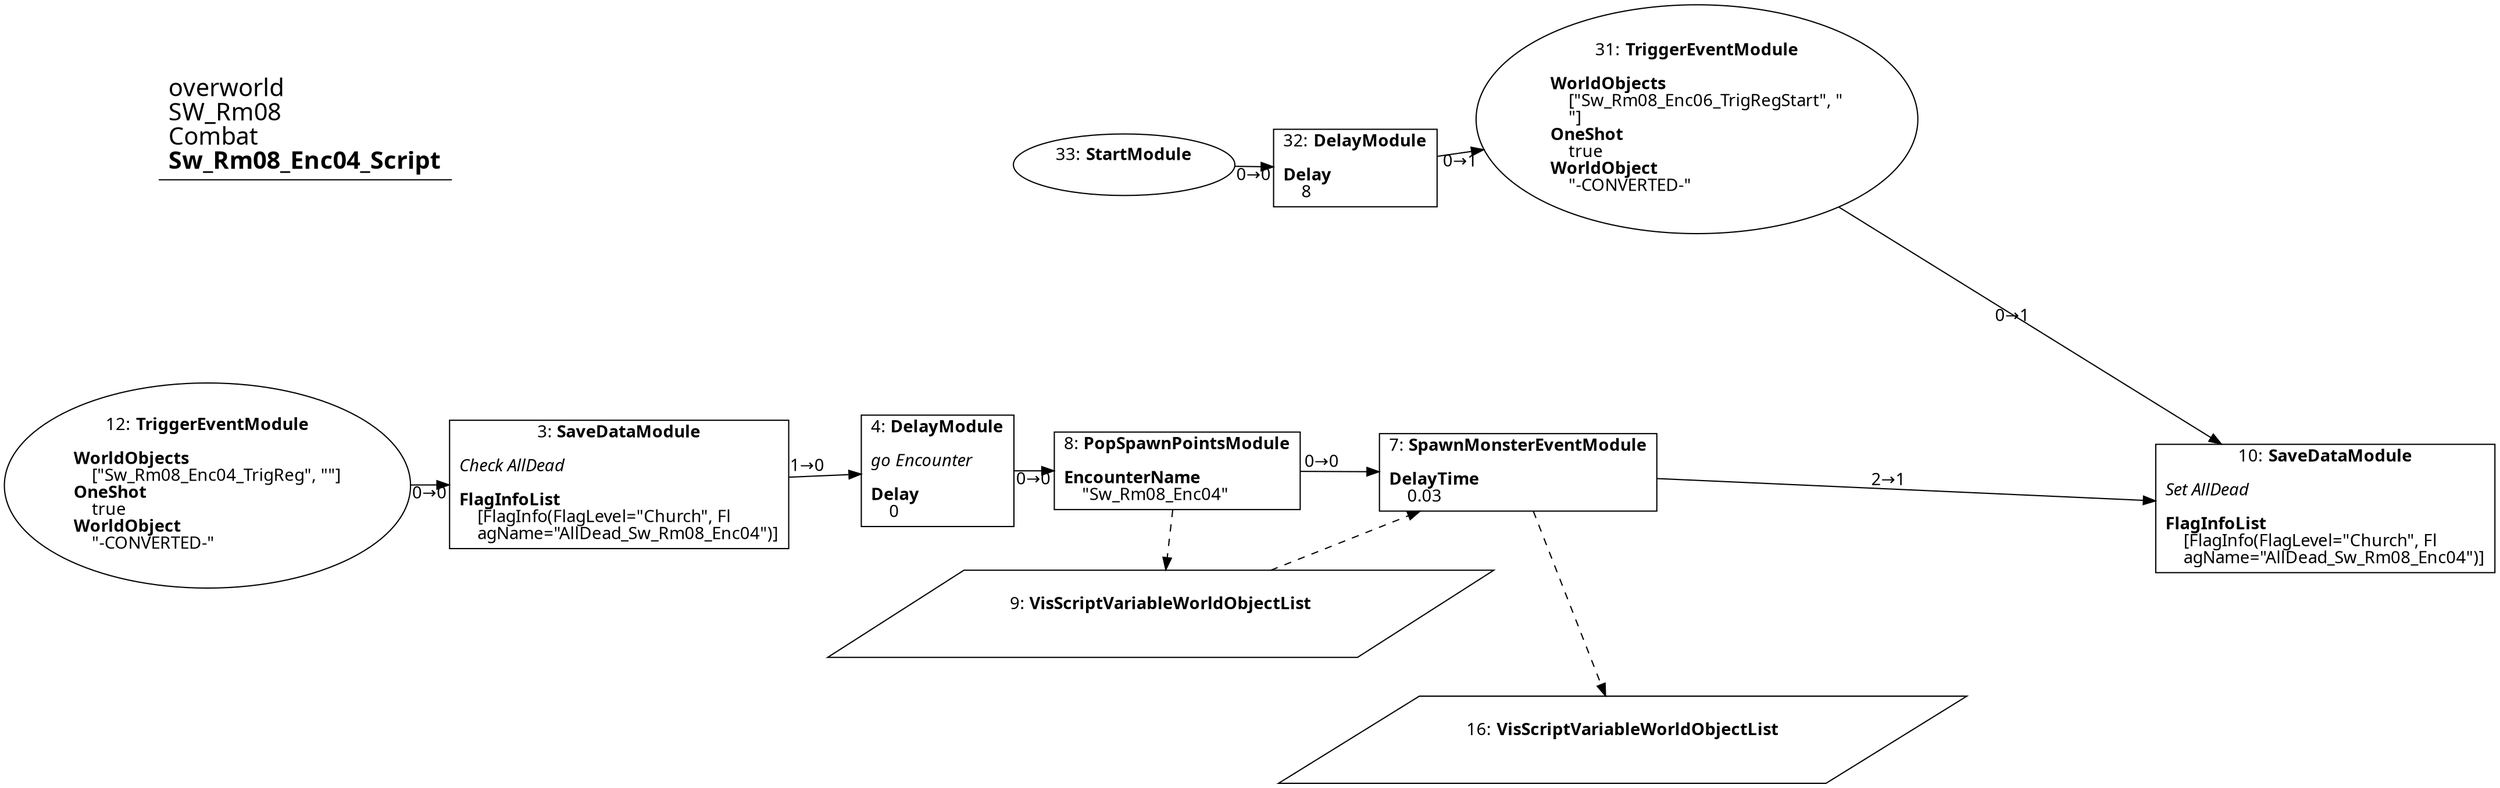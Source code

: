 digraph {
    layout = fdp;
    overlap = prism;
    sep = "+16";
    splines = spline;

    node [ shape = box ];

    graph [ fontname = "Segoe UI" ];
    node [ fontname = "Segoe UI" ];
    edge [ fontname = "Segoe UI" ];

    3 [ label = <3: <b>SaveDataModule</b><br/><br/><i>Check AllDead<br align="left"/></i><br align="left"/><b>FlagInfoList</b><br align="left"/>    [FlagInfo(FlagLevel=&quot;Church&quot;, Fl<br align="left"/>    agName=&quot;AllDead_Sw_Rm08_Enc04&quot;)]<br align="left"/>> ];
    3 [ pos = "0.365,-0.16700001!" ];
    3 -> 4 [ label = "1→0" ];

    4 [ label = <4: <b>DelayModule</b><br/><br/><i>go Encounter<br align="left"/></i><br align="left"/><b>Delay</b><br align="left"/>    0<br align="left"/>> ];
    4 [ pos = "0.643,-0.141!" ];
    4 -> 8 [ label = "0→0" ];

    7 [ label = <7: <b>SpawnMonsterEventModule</b><br/><br/><b>DelayTime</b><br align="left"/>    0.03<br align="left"/>> ];
    7 [ pos = "1.065,-0.142!" ];
    7 -> 10 [ label = "2→1" ];
    9 -> 7 [ style = dashed ];
    7 -> 16 [ style = dashed ];

    8 [ label = <8: <b>PopSpawnPointsModule</b><br/><br/><b>EncounterName</b><br align="left"/>    &quot;Sw_Rm08_Enc04&quot;<br align="left"/>> ];
    8 [ pos = "0.79200006,-0.141!" ];
    8 -> 7 [ label = "0→0" ];
    8 -> 9 [ style = dashed ];

    9 [ label = <9: <b>VisScriptVariableWorldObjectList</b><br/><br/>> ];
    9 [ shape = parallelogram ]
    9 [ pos = "0.813,-0.27!" ];

    10 [ label = <10: <b>SaveDataModule</b><br/><br/><i>Set AllDead<br align="left"/></i><br align="left"/><b>FlagInfoList</b><br align="left"/>    [FlagInfo(FlagLevel=&quot;Church&quot;, Fl<br align="left"/>    agName=&quot;AllDead_Sw_Rm08_Enc04&quot;)]<br align="left"/>> ];
    10 [ pos = "1.733,-0.165!" ];

    12 [ label = <12: <b>TriggerEventModule</b><br/><br/><b>WorldObjects</b><br align="left"/>    [&quot;Sw_Rm08_Enc04_TrigReg&quot;, &quot;&quot;]<br align="left"/><b>OneShot</b><br align="left"/>    true<br align="left"/><b>WorldObject</b><br align="left"/>    &quot;-CONVERTED-&quot;<br align="left"/>> ];
    12 [ shape = oval ]
    12 [ pos = "0.112,-0.16700001!" ];
    12 -> 3 [ label = "0→0" ];

    16 [ label = <16: <b>VisScriptVariableWorldObjectList</b><br/><br/>> ];
    16 [ shape = parallelogram ]
    16 [ pos = "1.1010001,-0.35200003!" ];

    31 [ label = <31: <b>TriggerEventModule</b><br/><br/><b>WorldObjects</b><br align="left"/>    [&quot;Sw_Rm08_Enc06_TrigRegStart&quot;, &quot;<br align="left"/>    &quot;]<br align="left"/><b>OneShot</b><br align="left"/>    true<br align="left"/><b>WorldObject</b><br align="left"/>    &quot;-CONVERTED-&quot;<br align="left"/>> ];
    31 [ shape = oval ]
    31 [ pos = "1.2040001,0.185!" ];
    31 -> 10 [ label = "0→1" ];

    32 [ label = <32: <b>DelayModule</b><br/><br/><b>Delay</b><br align="left"/>    8<br align="left"/>> ];
    32 [ pos = "1.028,0.162!" ];
    32 -> 31 [ label = "0→1" ];

    33 [ label = <33: <b>StartModule</b><br/><br/>> ];
    33 [ shape = oval ]
    33 [ pos = "0.85700005,0.162!" ];
    33 -> 32 [ label = "0→0" ];

    title [ pos = "0.11100001,0.186!" ];
    title [ shape = underline ];
    title [ label = <<font point-size="20">overworld<br align="left"/>SW_Rm08<br align="left"/>Combat<br align="left"/><b>Sw_Rm08_Enc04_Script</b><br align="left"/></font>> ];
}
